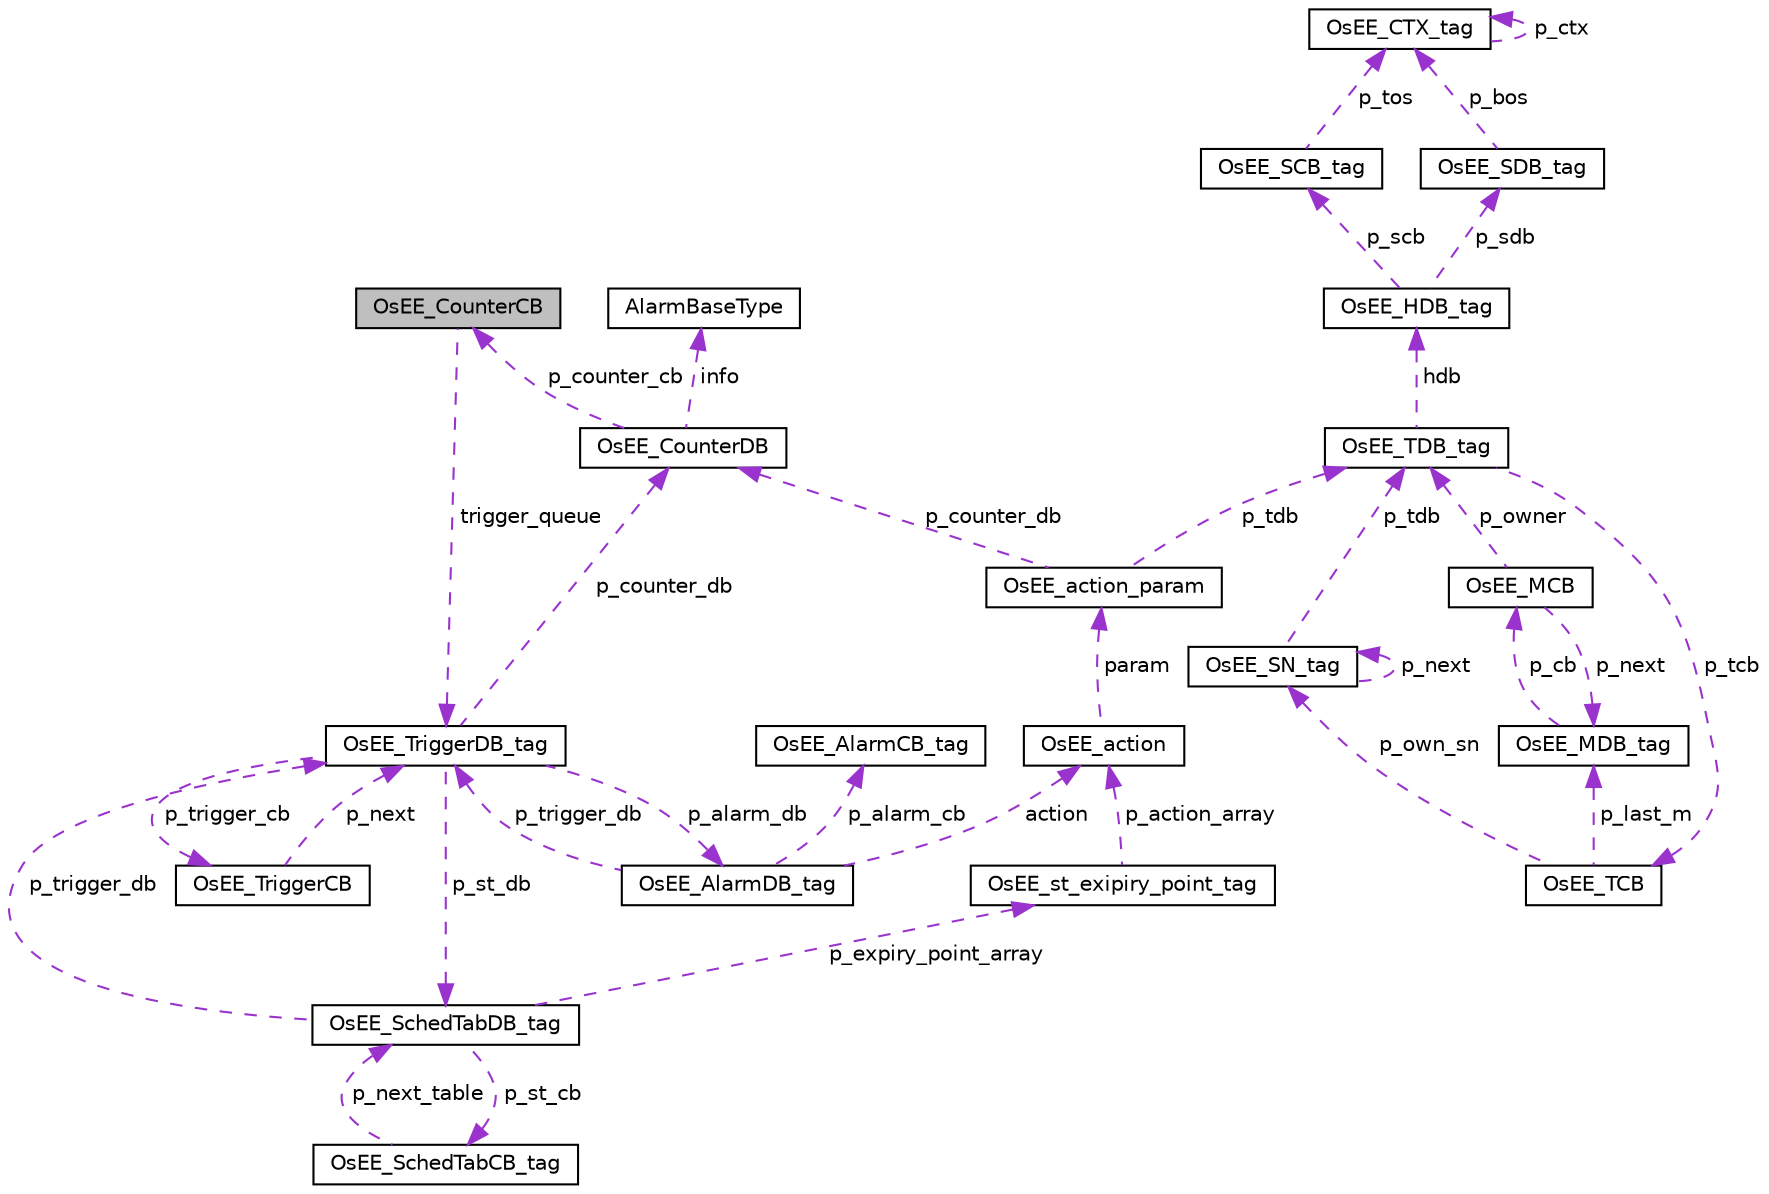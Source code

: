 digraph "OsEE_CounterCB"
{
 // LATEX_PDF_SIZE
  edge [fontname="Helvetica",fontsize="10",labelfontname="Helvetica",labelfontsize="10"];
  node [fontname="Helvetica",fontsize="10",shape=record];
  Node1 [label="OsEE_CounterCB",height=0.2,width=0.4,color="black", fillcolor="grey75", style="filled", fontcolor="black",tooltip="Counter Control Block."];
  Node2 -> Node1 [dir="back",color="darkorchid3",fontsize="10",style="dashed",label=" trigger_queue" ,fontname="Helvetica"];
  Node2 [label="OsEE_TriggerDB_tag",height=0.2,width=0.4,color="black", fillcolor="white", style="filled",URL="$structOsEE__TriggerDB__tag.html",tooltip="Trigger Descriptor Block is the elemnt containing the information of Alarms and Schedule Tables."];
  Node3 -> Node2 [dir="back",color="darkorchid3",fontsize="10",style="dashed",label=" p_trigger_cb" ,fontname="Helvetica"];
  Node3 [label="OsEE_TriggerCB",height=0.2,width=0.4,color="black", fillcolor="white", style="filled",URL="$structOsEE__TriggerCB.html",tooltip="The Trigger Countrol Block is the element in the trigger queue that records when the next trigger is ..."];
  Node2 -> Node3 [dir="back",color="darkorchid3",fontsize="10",style="dashed",label=" p_next" ,fontname="Helvetica"];
  Node4 -> Node2 [dir="back",color="darkorchid3",fontsize="10",style="dashed",label=" p_st_db" ,fontname="Helvetica"];
  Node4 [label="OsEE_SchedTabDB_tag",height=0.2,width=0.4,color="black", fillcolor="white", style="filled",URL="$structOsEE__SchedTabDB__tag.html",tooltip="This is the data structure used to describe the constant part of a schedule table."];
  Node2 -> Node4 [dir="back",color="darkorchid3",fontsize="10",style="dashed",label=" p_trigger_db" ,fontname="Helvetica"];
  Node5 -> Node4 [dir="back",color="darkorchid3",fontsize="10",style="dashed",label=" p_st_cb" ,fontname="Helvetica"];
  Node5 [label="OsEE_SchedTabCB_tag",height=0.2,width=0.4,color="black", fillcolor="white", style="filled",URL="$structOsEE__SchedTabCB__tag.html",tooltip="Data structure to store RAM informations needed by schedule tables."];
  Node4 -> Node5 [dir="back",color="darkorchid3",fontsize="10",style="dashed",label=" p_next_table" ,fontname="Helvetica"];
  Node6 -> Node4 [dir="back",color="darkorchid3",fontsize="10",style="dashed",label=" p_expiry_point_array" ,fontname="Helvetica"];
  Node6 [label="OsEE_st_exipiry_point_tag",height=0.2,width=0.4,color="black", fillcolor="white", style="filled",URL="$structOsEE__st__exipiry__point__tag.html",tooltip="Structures that hold the information related to an expiry point."];
  Node7 -> Node6 [dir="back",color="darkorchid3",fontsize="10",style="dashed",label=" p_action_array" ,fontname="Helvetica"];
  Node7 [label="OsEE_action",height=0.2,width=0.4,color="black", fillcolor="white", style="filled",URL="$structOsEE__action.html",tooltip="Notification data structure for Alarms and Schedule Tables."];
  Node8 -> Node7 [dir="back",color="darkorchid3",fontsize="10",style="dashed",label=" param" ,fontname="Helvetica"];
  Node8 [label="OsEE_action_param",height=0.2,width=0.4,color="black", fillcolor="white", style="filled",URL="$structOsEE__action__param.html",tooltip="Parameters of an Alarm/Schedule Table expiration (function callback, task, event mask,..."];
  Node9 -> Node8 [dir="back",color="darkorchid3",fontsize="10",style="dashed",label=" p_tdb" ,fontname="Helvetica"];
  Node9 [label="OsEE_TDB_tag",height=0.2,width=0.4,color="black", fillcolor="white", style="filled",URL="$structOsEE__TDB__tag.html",tooltip="The Task Descriptor Block."];
  Node10 -> Node9 [dir="back",color="darkorchid3",fontsize="10",style="dashed",label=" p_tcb" ,fontname="Helvetica"];
  Node10 [label="OsEE_TCB",height=0.2,width=0.4,color="black", fillcolor="white", style="filled",URL="$structOsEE__TCB.html",tooltip="The Task Control Block."];
  Node11 -> Node10 [dir="back",color="darkorchid3",fontsize="10",style="dashed",label=" p_own_sn" ,fontname="Helvetica"];
  Node11 [label="OsEE_SN_tag",height=0.2,width=0.4,color="black", fillcolor="white", style="filled",URL="$structOsEE__SN__tag.html",tooltip="Scheduler node data structure."];
  Node11 -> Node11 [dir="back",color="darkorchid3",fontsize="10",style="dashed",label=" p_next" ,fontname="Helvetica"];
  Node9 -> Node11 [dir="back",color="darkorchid3",fontsize="10",style="dashed",label=" p_tdb" ,fontname="Helvetica"];
  Node12 -> Node10 [dir="back",color="darkorchid3",fontsize="10",style="dashed",label=" p_last_m" ,fontname="Helvetica"];
  Node12 [label="OsEE_MDB_tag",height=0.2,width=0.4,color="black", fillcolor="white", style="filled",URL="$structOsEE__MDB__tag.html",tooltip="Mutual exclusion descriptor block."];
  Node13 -> Node12 [dir="back",color="darkorchid3",fontsize="10",style="dashed",label=" p_cb" ,fontname="Helvetica"];
  Node13 [label="OsEE_MCB",height=0.2,width=0.4,color="black", fillcolor="white", style="filled",URL="$structOsEE__MCB.html",tooltip="Mutual exclusion control block."];
  Node9 -> Node13 [dir="back",color="darkorchid3",fontsize="10",style="dashed",label=" p_owner" ,fontname="Helvetica"];
  Node12 -> Node13 [dir="back",color="darkorchid3",fontsize="10",style="dashed",label=" p_next" ,fontname="Helvetica"];
  Node14 -> Node9 [dir="back",color="darkorchid3",fontsize="10",style="dashed",label=" hdb" ,fontname="Helvetica"];
  Node14 [label="OsEE_HDB_tag",height=0.2,width=0.4,color="black", fillcolor="white", style="filled",URL="$structOsEE__HDB__tag.html",tooltip=" "];
  Node15 -> Node14 [dir="back",color="darkorchid3",fontsize="10",style="dashed",label=" p_scb" ,fontname="Helvetica"];
  Node15 [label="OsEE_SCB_tag",height=0.2,width=0.4,color="black", fillcolor="white", style="filled",URL="$structOsEE__SCB__tag.html",tooltip=" "];
  Node16 -> Node15 [dir="back",color="darkorchid3",fontsize="10",style="dashed",label=" p_tos" ,fontname="Helvetica"];
  Node16 [label="OsEE_CTX_tag",height=0.2,width=0.4,color="black", fillcolor="white", style="filled",URL="$structOsEE__CTX__tag.html",tooltip=" "];
  Node16 -> Node16 [dir="back",color="darkorchid3",fontsize="10",style="dashed",label=" p_ctx" ,fontname="Helvetica"];
  Node17 -> Node14 [dir="back",color="darkorchid3",fontsize="10",style="dashed",label=" p_sdb" ,fontname="Helvetica"];
  Node17 [label="OsEE_SDB_tag",height=0.2,width=0.4,color="black", fillcolor="white", style="filled",URL="$structOsEE__SDB__tag.html",tooltip=" "];
  Node16 -> Node17 [dir="back",color="darkorchid3",fontsize="10",style="dashed",label=" p_bos" ,fontname="Helvetica"];
  Node18 -> Node8 [dir="back",color="darkorchid3",fontsize="10",style="dashed",label=" p_counter_db" ,fontname="Helvetica"];
  Node18 [label="OsEE_CounterDB",height=0.2,width=0.4,color="black", fillcolor="white", style="filled",URL="$structOsEE__CounterDB.html",tooltip="Counter descriptor block."];
  Node19 -> Node18 [dir="back",color="darkorchid3",fontsize="10",style="dashed",label=" info" ,fontname="Helvetica"];
  Node19 [label="AlarmBaseType",height=0.2,width=0.4,color="black", fillcolor="white", style="filled",URL="$structAlarmBaseType.html",tooltip="The AlarmBaseType stores information about a counter."];
  Node1 -> Node18 [dir="back",color="darkorchid3",fontsize="10",style="dashed",label=" p_counter_cb" ,fontname="Helvetica"];
  Node20 -> Node2 [dir="back",color="darkorchid3",fontsize="10",style="dashed",label=" p_alarm_db" ,fontname="Helvetica"];
  Node20 [label="OsEE_AlarmDB_tag",height=0.2,width=0.4,color="black", fillcolor="white", style="filled",URL="$structOsEE__AlarmDB__tag.html",tooltip="Alarm descriptor block."];
  Node2 -> Node20 [dir="back",color="darkorchid3",fontsize="10",style="dashed",label=" p_trigger_db" ,fontname="Helvetica"];
  Node7 -> Node20 [dir="back",color="darkorchid3",fontsize="10",style="dashed",label=" action" ,fontname="Helvetica"];
  Node21 -> Node20 [dir="back",color="darkorchid3",fontsize="10",style="dashed",label=" p_alarm_cb" ,fontname="Helvetica"];
  Node21 [label="OsEE_AlarmCB_tag",height=0.2,width=0.4,color="black", fillcolor="white", style="filled",URL="$structOsEE__AlarmCB__tag.html",tooltip="Alarm Control Block."];
  Node18 -> Node2 [dir="back",color="darkorchid3",fontsize="10",style="dashed",label=" p_counter_db" ,fontname="Helvetica"];
}

